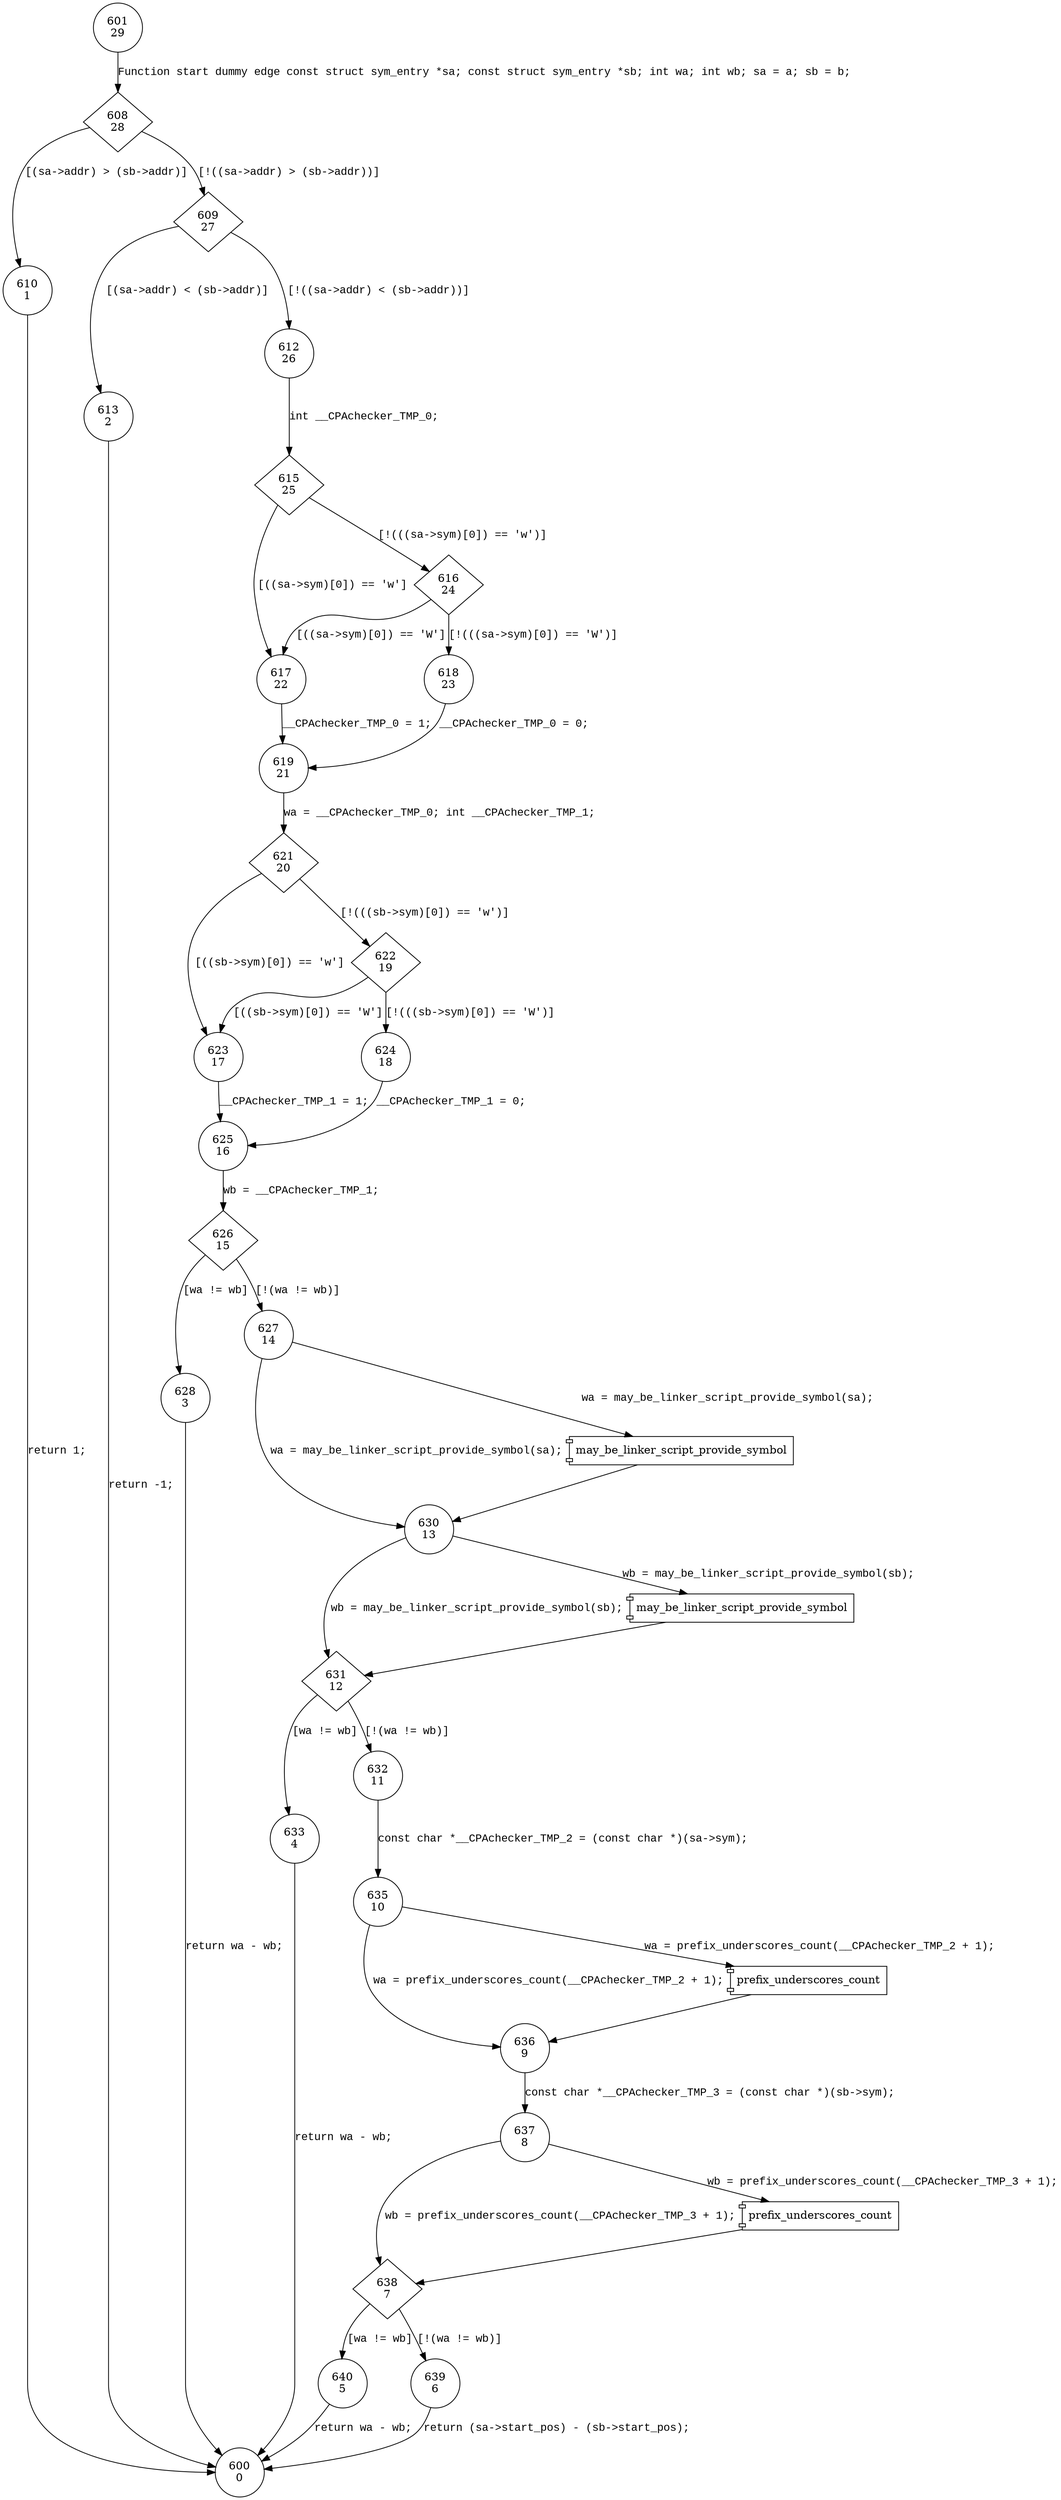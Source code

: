 digraph compare_symbols {
601 [shape="circle" label="601\n29"]
608 [shape="diamond" label="608\n28"]
610 [shape="circle" label="610\n1"]
609 [shape="diamond" label="609\n27"]
613 [shape="circle" label="613\n2"]
612 [shape="circle" label="612\n26"]
615 [shape="diamond" label="615\n25"]
617 [shape="circle" label="617\n22"]
616 [shape="diamond" label="616\n24"]
618 [shape="circle" label="618\n23"]
619 [shape="circle" label="619\n21"]
621 [shape="diamond" label="621\n20"]
623 [shape="circle" label="623\n17"]
622 [shape="diamond" label="622\n19"]
624 [shape="circle" label="624\n18"]
625 [shape="circle" label="625\n16"]
626 [shape="diamond" label="626\n15"]
628 [shape="circle" label="628\n3"]
627 [shape="circle" label="627\n14"]
630 [shape="circle" label="630\n13"]
631 [shape="diamond" label="631\n12"]
633 [shape="circle" label="633\n4"]
632 [shape="circle" label="632\n11"]
635 [shape="circle" label="635\n10"]
636 [shape="circle" label="636\n9"]
637 [shape="circle" label="637\n8"]
638 [shape="diamond" label="638\n7"]
640 [shape="circle" label="640\n5"]
639 [shape="circle" label="639\n6"]
600 [shape="circle" label="600\n0"]
601 -> 608 [label="Function start dummy edge const struct sym_entry *sa; const struct sym_entry *sb; int wa; int wb; sa = a; sb = b;" fontname="Courier New"]
608 -> 610 [label="[(sa->addr) > (sb->addr)]" fontname="Courier New"]
608 -> 609 [label="[!((sa->addr) > (sb->addr))]" fontname="Courier New"]
609 -> 613 [label="[(sa->addr) < (sb->addr)]" fontname="Courier New"]
609 -> 612 [label="[!((sa->addr) < (sb->addr))]" fontname="Courier New"]
615 -> 617 [label="[((sa->sym)[0]) == 'w']" fontname="Courier New"]
615 -> 616 [label="[!(((sa->sym)[0]) == 'w')]" fontname="Courier New"]
616 -> 617 [label="[((sa->sym)[0]) == 'W']" fontname="Courier New"]
616 -> 618 [label="[!(((sa->sym)[0]) == 'W')]" fontname="Courier New"]
619 -> 621 [label="wa = __CPAchecker_TMP_0; int __CPAchecker_TMP_1;" fontname="Courier New"]
621 -> 623 [label="[((sb->sym)[0]) == 'w']" fontname="Courier New"]
621 -> 622 [label="[!(((sb->sym)[0]) == 'w')]" fontname="Courier New"]
622 -> 623 [label="[((sb->sym)[0]) == 'W']" fontname="Courier New"]
622 -> 624 [label="[!(((sb->sym)[0]) == 'W')]" fontname="Courier New"]
625 -> 626 [label="wb = __CPAchecker_TMP_1;" fontname="Courier New"]
626 -> 628 [label="[wa != wb]" fontname="Courier New"]
626 -> 627 [label="[!(wa != wb)]" fontname="Courier New"]
100003 [shape="component" label="may_be_linker_script_provide_symbol"]
627 -> 100003 [label="wa = may_be_linker_script_provide_symbol(sa);" fontname="Courier New"]
100003 -> 630 [label="" fontname="Courier New"]
627 -> 630 [label="wa = may_be_linker_script_provide_symbol(sa);" fontname="Courier New"]
100004 [shape="component" label="may_be_linker_script_provide_symbol"]
630 -> 100004 [label="wb = may_be_linker_script_provide_symbol(sb);" fontname="Courier New"]
100004 -> 631 [label="" fontname="Courier New"]
630 -> 631 [label="wb = may_be_linker_script_provide_symbol(sb);" fontname="Courier New"]
631 -> 633 [label="[wa != wb]" fontname="Courier New"]
631 -> 632 [label="[!(wa != wb)]" fontname="Courier New"]
100005 [shape="component" label="prefix_underscores_count"]
635 -> 100005 [label="wa = prefix_underscores_count(__CPAchecker_TMP_2 + 1);" fontname="Courier New"]
100005 -> 636 [label="" fontname="Courier New"]
635 -> 636 [label="wa = prefix_underscores_count(__CPAchecker_TMP_2 + 1);" fontname="Courier New"]
636 -> 637 [label="const char *__CPAchecker_TMP_3 = (const char *)(sb->sym);" fontname="Courier New"]
100006 [shape="component" label="prefix_underscores_count"]
637 -> 100006 [label="wb = prefix_underscores_count(__CPAchecker_TMP_3 + 1);" fontname="Courier New"]
100006 -> 638 [label="" fontname="Courier New"]
637 -> 638 [label="wb = prefix_underscores_count(__CPAchecker_TMP_3 + 1);" fontname="Courier New"]
638 -> 640 [label="[wa != wb]" fontname="Courier New"]
638 -> 639 [label="[!(wa != wb)]" fontname="Courier New"]
640 -> 600 [label="return wa - wb;" fontname="Courier New"]
628 -> 600 [label="return wa - wb;" fontname="Courier New"]
623 -> 625 [label="__CPAchecker_TMP_1 = 1;" fontname="Courier New"]
617 -> 619 [label="__CPAchecker_TMP_0 = 1;" fontname="Courier New"]
610 -> 600 [label="return 1;" fontname="Courier New"]
612 -> 615 [label="int __CPAchecker_TMP_0;" fontname="Courier New"]
618 -> 619 [label="__CPAchecker_TMP_0 = 0;" fontname="Courier New"]
624 -> 625 [label="__CPAchecker_TMP_1 = 0;" fontname="Courier New"]
632 -> 635 [label="const char *__CPAchecker_TMP_2 = (const char *)(sa->sym);" fontname="Courier New"]
639 -> 600 [label="return (sa->start_pos) - (sb->start_pos);" fontname="Courier New"]
633 -> 600 [label="return wa - wb;" fontname="Courier New"]
613 -> 600 [label="return -1;" fontname="Courier New"]
}